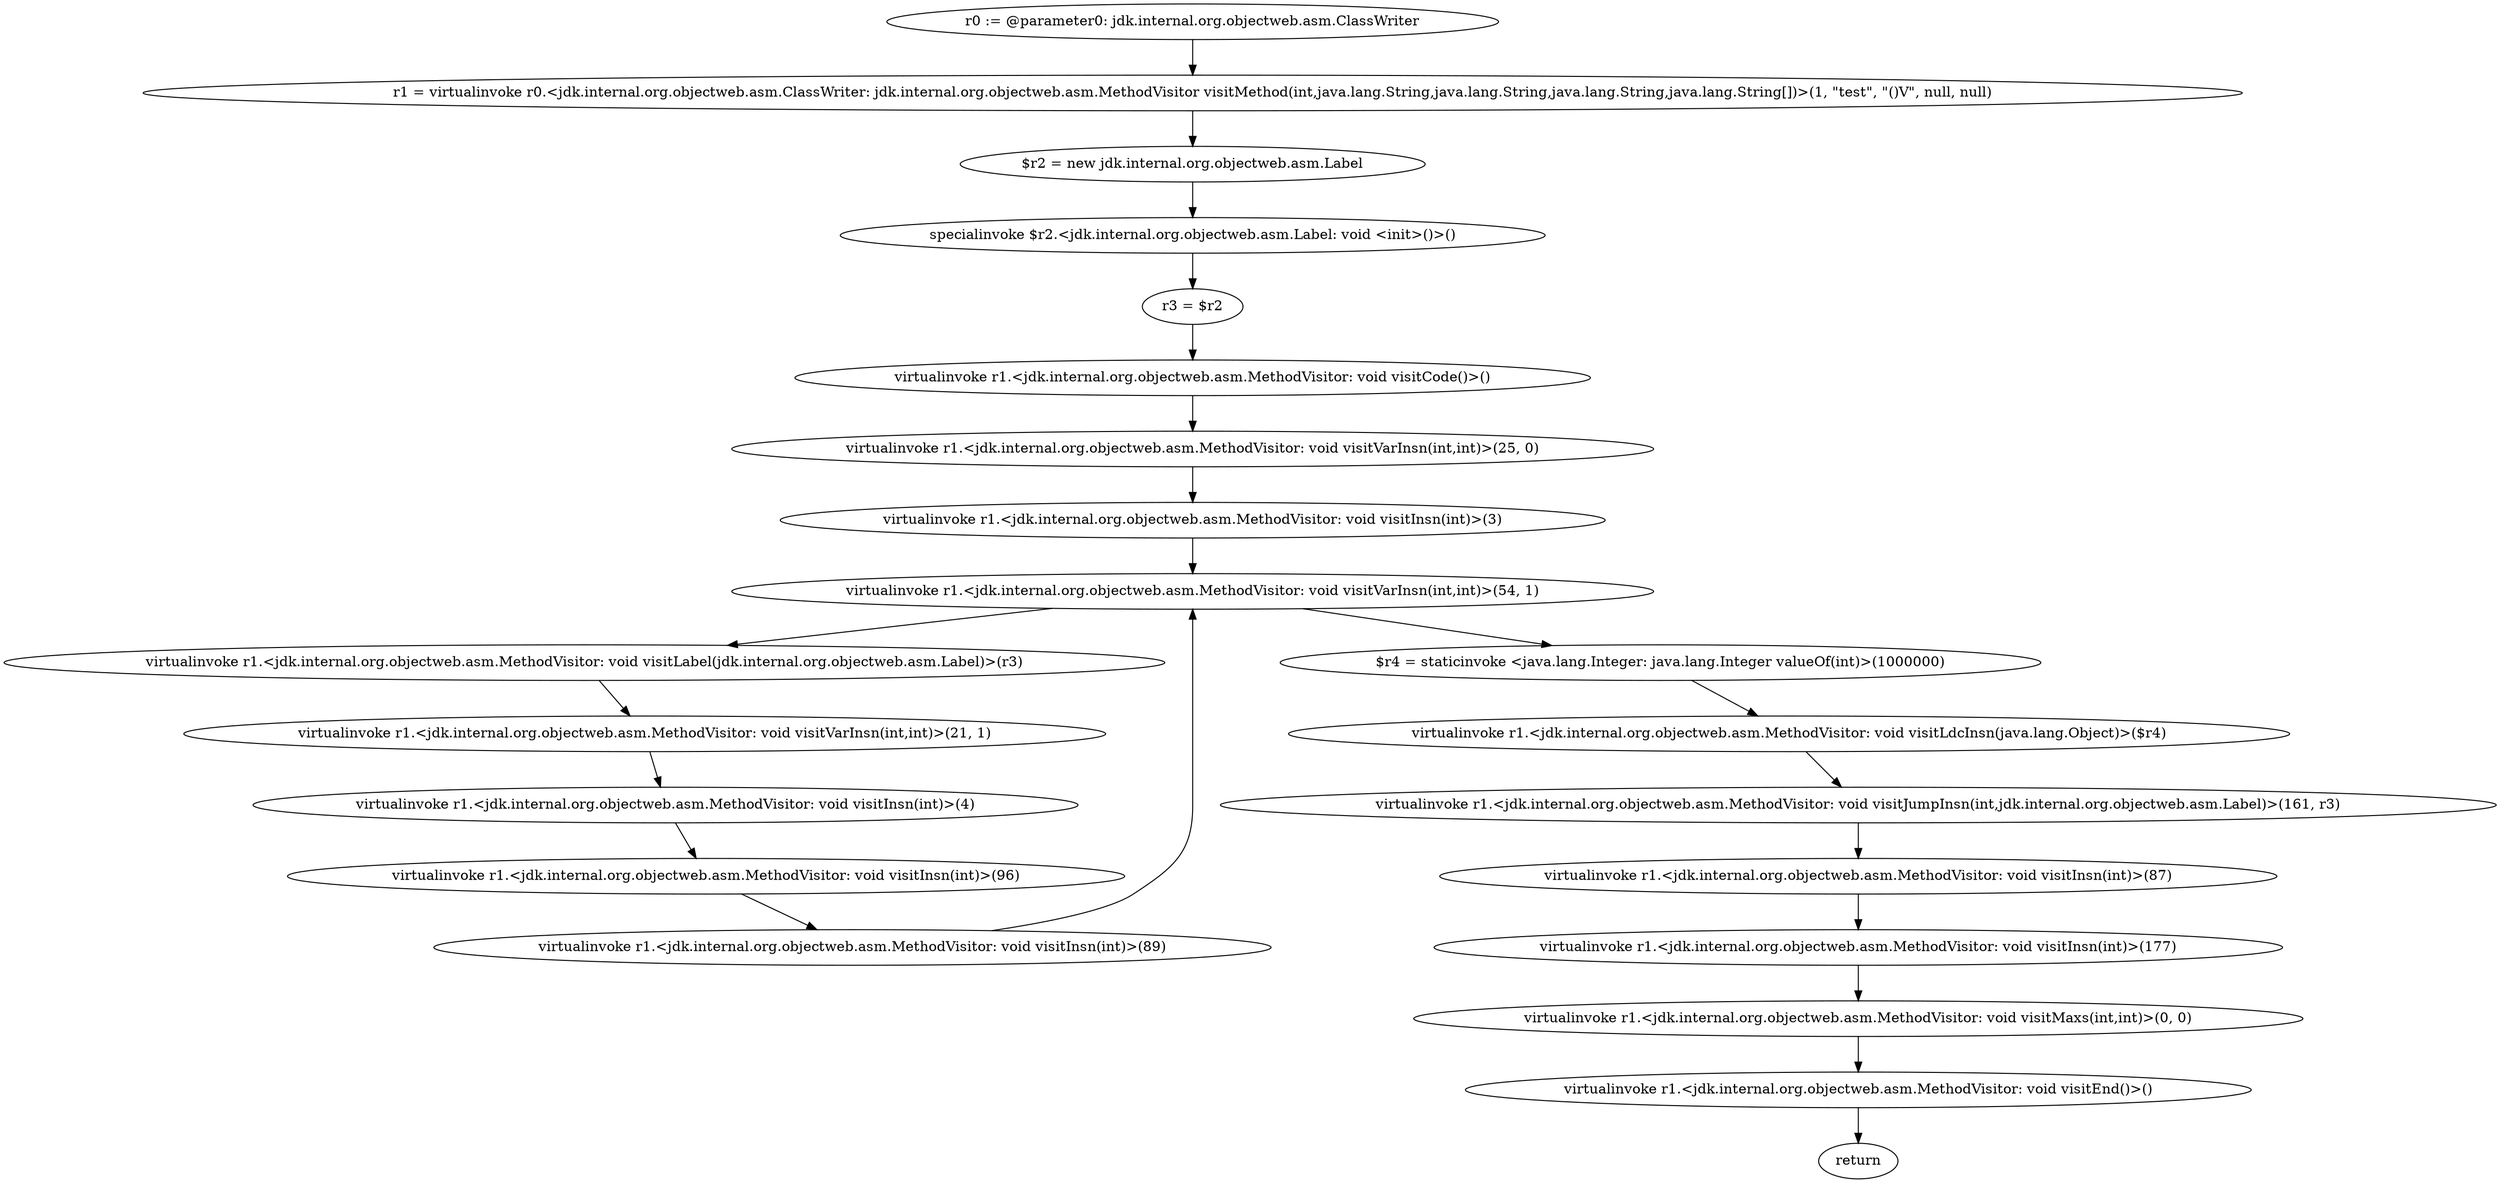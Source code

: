digraph "unitGraph" {
    "r0 := @parameter0: jdk.internal.org.objectweb.asm.ClassWriter"
    "r1 = virtualinvoke r0.<jdk.internal.org.objectweb.asm.ClassWriter: jdk.internal.org.objectweb.asm.MethodVisitor visitMethod(int,java.lang.String,java.lang.String,java.lang.String,java.lang.String[])>(1, \"test\", \"()V\", null, null)"
    "$r2 = new jdk.internal.org.objectweb.asm.Label"
    "specialinvoke $r2.<jdk.internal.org.objectweb.asm.Label: void <init>()>()"
    "r3 = $r2"
    "virtualinvoke r1.<jdk.internal.org.objectweb.asm.MethodVisitor: void visitCode()>()"
    "virtualinvoke r1.<jdk.internal.org.objectweb.asm.MethodVisitor: void visitVarInsn(int,int)>(25, 0)"
    "virtualinvoke r1.<jdk.internal.org.objectweb.asm.MethodVisitor: void visitInsn(int)>(3)"
    "virtualinvoke r1.<jdk.internal.org.objectweb.asm.MethodVisitor: void visitVarInsn(int,int)>(54, 1)"
    "virtualinvoke r1.<jdk.internal.org.objectweb.asm.MethodVisitor: void visitLabel(jdk.internal.org.objectweb.asm.Label)>(r3)"
    "virtualinvoke r1.<jdk.internal.org.objectweb.asm.MethodVisitor: void visitVarInsn(int,int)>(21, 1)"
    "virtualinvoke r1.<jdk.internal.org.objectweb.asm.MethodVisitor: void visitInsn(int)>(4)"
    "virtualinvoke r1.<jdk.internal.org.objectweb.asm.MethodVisitor: void visitInsn(int)>(96)"
    "virtualinvoke r1.<jdk.internal.org.objectweb.asm.MethodVisitor: void visitInsn(int)>(89)"
    "$r4 = staticinvoke <java.lang.Integer: java.lang.Integer valueOf(int)>(1000000)"
    "virtualinvoke r1.<jdk.internal.org.objectweb.asm.MethodVisitor: void visitLdcInsn(java.lang.Object)>($r4)"
    "virtualinvoke r1.<jdk.internal.org.objectweb.asm.MethodVisitor: void visitJumpInsn(int,jdk.internal.org.objectweb.asm.Label)>(161, r3)"
    "virtualinvoke r1.<jdk.internal.org.objectweb.asm.MethodVisitor: void visitInsn(int)>(87)"
    "virtualinvoke r1.<jdk.internal.org.objectweb.asm.MethodVisitor: void visitInsn(int)>(177)"
    "virtualinvoke r1.<jdk.internal.org.objectweb.asm.MethodVisitor: void visitMaxs(int,int)>(0, 0)"
    "virtualinvoke r1.<jdk.internal.org.objectweb.asm.MethodVisitor: void visitEnd()>()"
    "return"
    "r0 := @parameter0: jdk.internal.org.objectweb.asm.ClassWriter"->"r1 = virtualinvoke r0.<jdk.internal.org.objectweb.asm.ClassWriter: jdk.internal.org.objectweb.asm.MethodVisitor visitMethod(int,java.lang.String,java.lang.String,java.lang.String,java.lang.String[])>(1, \"test\", \"()V\", null, null)";
    "r1 = virtualinvoke r0.<jdk.internal.org.objectweb.asm.ClassWriter: jdk.internal.org.objectweb.asm.MethodVisitor visitMethod(int,java.lang.String,java.lang.String,java.lang.String,java.lang.String[])>(1, \"test\", \"()V\", null, null)"->"$r2 = new jdk.internal.org.objectweb.asm.Label";
    "$r2 = new jdk.internal.org.objectweb.asm.Label"->"specialinvoke $r2.<jdk.internal.org.objectweb.asm.Label: void <init>()>()";
    "specialinvoke $r2.<jdk.internal.org.objectweb.asm.Label: void <init>()>()"->"r3 = $r2";
    "r3 = $r2"->"virtualinvoke r1.<jdk.internal.org.objectweb.asm.MethodVisitor: void visitCode()>()";
    "virtualinvoke r1.<jdk.internal.org.objectweb.asm.MethodVisitor: void visitCode()>()"->"virtualinvoke r1.<jdk.internal.org.objectweb.asm.MethodVisitor: void visitVarInsn(int,int)>(25, 0)";
    "virtualinvoke r1.<jdk.internal.org.objectweb.asm.MethodVisitor: void visitVarInsn(int,int)>(25, 0)"->"virtualinvoke r1.<jdk.internal.org.objectweb.asm.MethodVisitor: void visitInsn(int)>(3)";
    "virtualinvoke r1.<jdk.internal.org.objectweb.asm.MethodVisitor: void visitInsn(int)>(3)"->"virtualinvoke r1.<jdk.internal.org.objectweb.asm.MethodVisitor: void visitVarInsn(int,int)>(54, 1)";
    "virtualinvoke r1.<jdk.internal.org.objectweb.asm.MethodVisitor: void visitVarInsn(int,int)>(54, 1)"->"virtualinvoke r1.<jdk.internal.org.objectweb.asm.MethodVisitor: void visitLabel(jdk.internal.org.objectweb.asm.Label)>(r3)";
    "virtualinvoke r1.<jdk.internal.org.objectweb.asm.MethodVisitor: void visitLabel(jdk.internal.org.objectweb.asm.Label)>(r3)"->"virtualinvoke r1.<jdk.internal.org.objectweb.asm.MethodVisitor: void visitVarInsn(int,int)>(21, 1)";
    "virtualinvoke r1.<jdk.internal.org.objectweb.asm.MethodVisitor: void visitVarInsn(int,int)>(21, 1)"->"virtualinvoke r1.<jdk.internal.org.objectweb.asm.MethodVisitor: void visitInsn(int)>(4)";
    "virtualinvoke r1.<jdk.internal.org.objectweb.asm.MethodVisitor: void visitInsn(int)>(4)"->"virtualinvoke r1.<jdk.internal.org.objectweb.asm.MethodVisitor: void visitInsn(int)>(96)";
    "virtualinvoke r1.<jdk.internal.org.objectweb.asm.MethodVisitor: void visitInsn(int)>(96)"->"virtualinvoke r1.<jdk.internal.org.objectweb.asm.MethodVisitor: void visitInsn(int)>(89)";
    "virtualinvoke r1.<jdk.internal.org.objectweb.asm.MethodVisitor: void visitInsn(int)>(89)"->"virtualinvoke r1.<jdk.internal.org.objectweb.asm.MethodVisitor: void visitVarInsn(int,int)>(54, 1)";
    "virtualinvoke r1.<jdk.internal.org.objectweb.asm.MethodVisitor: void visitVarInsn(int,int)>(54, 1)"->"$r4 = staticinvoke <java.lang.Integer: java.lang.Integer valueOf(int)>(1000000)";
    "$r4 = staticinvoke <java.lang.Integer: java.lang.Integer valueOf(int)>(1000000)"->"virtualinvoke r1.<jdk.internal.org.objectweb.asm.MethodVisitor: void visitLdcInsn(java.lang.Object)>($r4)";
    "virtualinvoke r1.<jdk.internal.org.objectweb.asm.MethodVisitor: void visitLdcInsn(java.lang.Object)>($r4)"->"virtualinvoke r1.<jdk.internal.org.objectweb.asm.MethodVisitor: void visitJumpInsn(int,jdk.internal.org.objectweb.asm.Label)>(161, r3)";
    "virtualinvoke r1.<jdk.internal.org.objectweb.asm.MethodVisitor: void visitJumpInsn(int,jdk.internal.org.objectweb.asm.Label)>(161, r3)"->"virtualinvoke r1.<jdk.internal.org.objectweb.asm.MethodVisitor: void visitInsn(int)>(87)";
    "virtualinvoke r1.<jdk.internal.org.objectweb.asm.MethodVisitor: void visitInsn(int)>(87)"->"virtualinvoke r1.<jdk.internal.org.objectweb.asm.MethodVisitor: void visitInsn(int)>(177)";
    "virtualinvoke r1.<jdk.internal.org.objectweb.asm.MethodVisitor: void visitInsn(int)>(177)"->"virtualinvoke r1.<jdk.internal.org.objectweb.asm.MethodVisitor: void visitMaxs(int,int)>(0, 0)";
    "virtualinvoke r1.<jdk.internal.org.objectweb.asm.MethodVisitor: void visitMaxs(int,int)>(0, 0)"->"virtualinvoke r1.<jdk.internal.org.objectweb.asm.MethodVisitor: void visitEnd()>()";
    "virtualinvoke r1.<jdk.internal.org.objectweb.asm.MethodVisitor: void visitEnd()>()"->"return";
}
